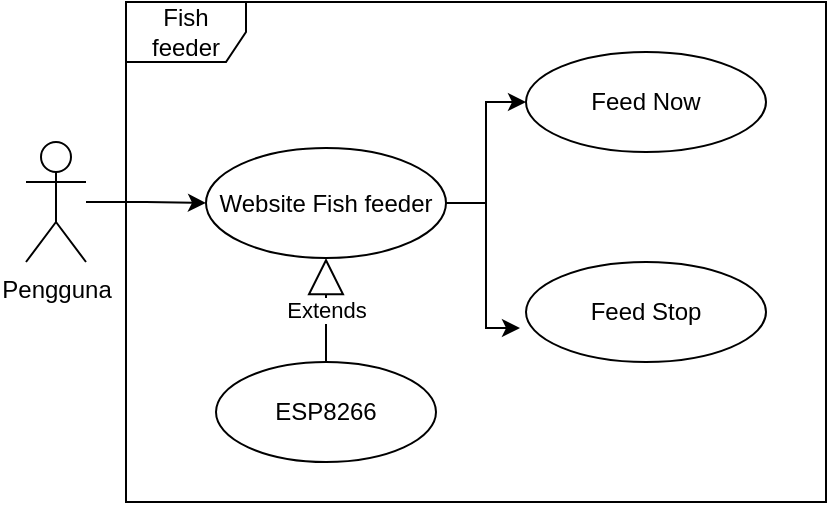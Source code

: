 <mxfile version="21.6.9" type="github">
  <diagram name="Page-1" id="Y_ufeTRf04-fx62d55Sm">
    <mxGraphModel dx="954" dy="562" grid="1" gridSize="10" guides="1" tooltips="1" connect="1" arrows="1" fold="1" page="1" pageScale="1" pageWidth="850" pageHeight="1100" math="0" shadow="0">
      <root>
        <mxCell id="0" />
        <mxCell id="1" parent="0" />
        <mxCell id="jKbvBpw0e3ZyOjj8SsRC-6" value="" style="edgeStyle=orthogonalEdgeStyle;rounded=0;orthogonalLoop=1;jettySize=auto;html=1;" edge="1" parent="1" source="jKbvBpw0e3ZyOjj8SsRC-1" target="jKbvBpw0e3ZyOjj8SsRC-3">
          <mxGeometry relative="1" as="geometry" />
        </mxCell>
        <mxCell id="jKbvBpw0e3ZyOjj8SsRC-1" value="Pengguna" style="shape=umlActor;verticalLabelPosition=bottom;verticalAlign=top;html=1;" vertex="1" parent="1">
          <mxGeometry x="190" y="170" width="30" height="60" as="geometry" />
        </mxCell>
        <mxCell id="jKbvBpw0e3ZyOjj8SsRC-7" style="edgeStyle=orthogonalEdgeStyle;rounded=0;orthogonalLoop=1;jettySize=auto;html=1;entryX=0;entryY=0.5;entryDx=0;entryDy=0;" edge="1" parent="1" source="jKbvBpw0e3ZyOjj8SsRC-3" target="jKbvBpw0e3ZyOjj8SsRC-4">
          <mxGeometry relative="1" as="geometry" />
        </mxCell>
        <mxCell id="jKbvBpw0e3ZyOjj8SsRC-8" style="edgeStyle=orthogonalEdgeStyle;rounded=0;orthogonalLoop=1;jettySize=auto;html=1;entryX=-0.025;entryY=0.66;entryDx=0;entryDy=0;entryPerimeter=0;" edge="1" parent="1" source="jKbvBpw0e3ZyOjj8SsRC-3" target="jKbvBpw0e3ZyOjj8SsRC-5">
          <mxGeometry relative="1" as="geometry">
            <Array as="points">
              <mxPoint x="420" y="201" />
              <mxPoint x="420" y="263" />
            </Array>
          </mxGeometry>
        </mxCell>
        <mxCell id="jKbvBpw0e3ZyOjj8SsRC-3" value="Website Fish feeder" style="ellipse;whiteSpace=wrap;html=1;" vertex="1" parent="1">
          <mxGeometry x="280" y="173" width="120" height="55" as="geometry" />
        </mxCell>
        <mxCell id="jKbvBpw0e3ZyOjj8SsRC-4" value="Feed Now" style="ellipse;whiteSpace=wrap;html=1;" vertex="1" parent="1">
          <mxGeometry x="440" y="125" width="120" height="50" as="geometry" />
        </mxCell>
        <mxCell id="jKbvBpw0e3ZyOjj8SsRC-5" value="Feed Stop" style="ellipse;whiteSpace=wrap;html=1;" vertex="1" parent="1">
          <mxGeometry x="440" y="230" width="120" height="50" as="geometry" />
        </mxCell>
        <mxCell id="jKbvBpw0e3ZyOjj8SsRC-9" value="ESP8266" style="ellipse;whiteSpace=wrap;html=1;" vertex="1" parent="1">
          <mxGeometry x="285" y="280" width="110" height="50" as="geometry" />
        </mxCell>
        <mxCell id="jKbvBpw0e3ZyOjj8SsRC-15" value="Fish feeder" style="shape=umlFrame;whiteSpace=wrap;html=1;pointerEvents=0;" vertex="1" parent="1">
          <mxGeometry x="240" y="100" width="350" height="250" as="geometry" />
        </mxCell>
        <mxCell id="jKbvBpw0e3ZyOjj8SsRC-17" value="Extends" style="endArrow=block;endSize=16;endFill=0;html=1;rounded=0;exitX=0.5;exitY=0;exitDx=0;exitDy=0;entryX=0.5;entryY=1;entryDx=0;entryDy=0;" edge="1" parent="1" source="jKbvBpw0e3ZyOjj8SsRC-9" target="jKbvBpw0e3ZyOjj8SsRC-3">
          <mxGeometry width="160" relative="1" as="geometry">
            <mxPoint x="340" y="200" as="sourcePoint" />
            <mxPoint x="500" y="200" as="targetPoint" />
          </mxGeometry>
        </mxCell>
      </root>
    </mxGraphModel>
  </diagram>
</mxfile>
